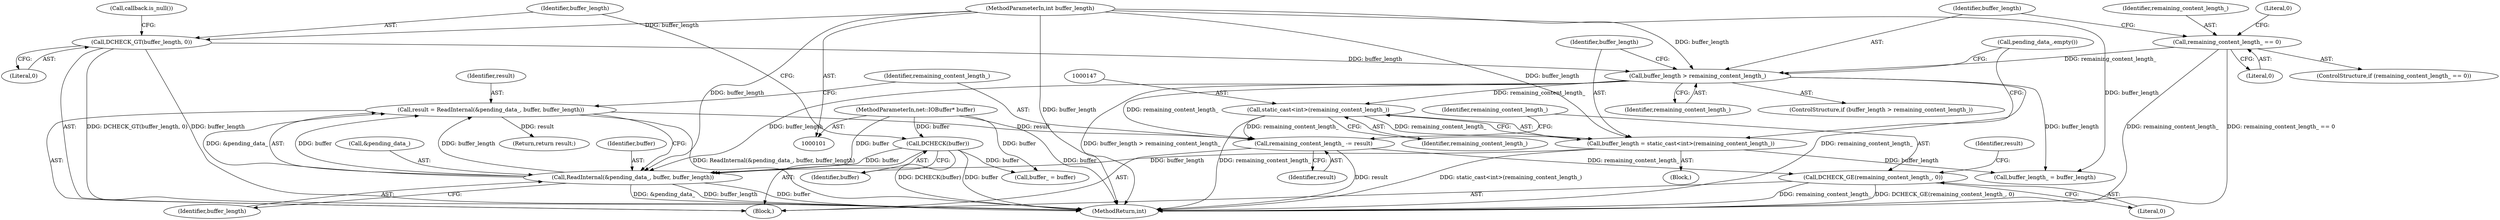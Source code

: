 digraph "0_Chrome_57fb5393bf051c590769c9b5723d5a9f4090a4cc_2@API" {
"1000171" [label="(Call,remaining_content_length_ -= result)"];
"1000164" [label="(Call,result = ReadInternal(&pending_data_, buffer, buffer_length))"];
"1000166" [label="(Call,ReadInternal(&pending_data_, buffer, buffer_length))"];
"1000117" [label="(Call,DCHECK(buffer))"];
"1000102" [label="(MethodParameterIn,net::IOBuffer* buffer)"];
"1000140" [label="(Call,buffer_length > remaining_content_length_)"];
"1000119" [label="(Call,DCHECK_GT(buffer_length, 0))"];
"1000103" [label="(MethodParameterIn,int buffer_length)"];
"1000133" [label="(Call,remaining_content_length_ == 0)"];
"1000144" [label="(Call,buffer_length = static_cast<int>(remaining_content_length_))"];
"1000146" [label="(Call,static_cast<int>(remaining_content_length_))"];
"1000174" [label="(Call,DCHECK_GE(remaining_content_length_, 0))"];
"1000171" [label="(Call,remaining_content_length_ -= result)"];
"1000103" [label="(MethodParameterIn,int buffer_length)"];
"1000134" [label="(Identifier,remaining_content_length_)"];
"1000140" [label="(Call,buffer_length > remaining_content_length_)"];
"1000119" [label="(Call,DCHECK_GT(buffer_length, 0))"];
"1000148" [label="(Identifier,remaining_content_length_)"];
"1000135" [label="(Literal,0)"];
"1000167" [label="(Call,&pending_data_)"];
"1000141" [label="(Identifier,buffer_length)"];
"1000143" [label="(Block,)"];
"1000155" [label="(Call,buffer_length_ = buffer_length)"];
"1000165" [label="(Identifier,result)"];
"1000172" [label="(Identifier,remaining_content_length_)"];
"1000174" [label="(Call,DCHECK_GE(remaining_content_length_, 0))"];
"1000170" [label="(Identifier,buffer_length)"];
"1000166" [label="(Call,ReadInternal(&pending_data_, buffer, buffer_length))"];
"1000146" [label="(Call,static_cast<int>(remaining_content_length_))"];
"1000179" [label="(MethodReturn,int)"];
"1000144" [label="(Call,buffer_length = static_cast<int>(remaining_content_length_))"];
"1000177" [label="(Return,return result;)"];
"1000124" [label="(Call,callback.is_null())"];
"1000173" [label="(Identifier,result)"];
"1000152" [label="(Call,buffer_ = buffer)"];
"1000164" [label="(Call,result = ReadInternal(&pending_data_, buffer, buffer_length))"];
"1000121" [label="(Literal,0)"];
"1000176" [label="(Literal,0)"];
"1000118" [label="(Identifier,buffer)"];
"1000138" [label="(Literal,0)"];
"1000145" [label="(Identifier,buffer_length)"];
"1000169" [label="(Identifier,buffer)"];
"1000178" [label="(Identifier,result)"];
"1000139" [label="(ControlStructure,if (buffer_length > remaining_content_length_))"];
"1000132" [label="(ControlStructure,if (remaining_content_length_ == 0))"];
"1000120" [label="(Identifier,buffer_length)"];
"1000102" [label="(MethodParameterIn,net::IOBuffer* buffer)"];
"1000175" [label="(Identifier,remaining_content_length_)"];
"1000117" [label="(Call,DCHECK(buffer))"];
"1000105" [label="(Block,)"];
"1000142" [label="(Identifier,remaining_content_length_)"];
"1000133" [label="(Call,remaining_content_length_ == 0)"];
"1000150" [label="(Call,pending_data_.empty())"];
"1000171" -> "1000105"  [label="AST: "];
"1000171" -> "1000173"  [label="CFG: "];
"1000172" -> "1000171"  [label="AST: "];
"1000173" -> "1000171"  [label="AST: "];
"1000175" -> "1000171"  [label="CFG: "];
"1000171" -> "1000179"  [label="DDG: result"];
"1000164" -> "1000171"  [label="DDG: result"];
"1000140" -> "1000171"  [label="DDG: remaining_content_length_"];
"1000146" -> "1000171"  [label="DDG: remaining_content_length_"];
"1000171" -> "1000174"  [label="DDG: remaining_content_length_"];
"1000164" -> "1000105"  [label="AST: "];
"1000164" -> "1000166"  [label="CFG: "];
"1000165" -> "1000164"  [label="AST: "];
"1000166" -> "1000164"  [label="AST: "];
"1000172" -> "1000164"  [label="CFG: "];
"1000164" -> "1000179"  [label="DDG: ReadInternal(&pending_data_, buffer, buffer_length)"];
"1000166" -> "1000164"  [label="DDG: &pending_data_"];
"1000166" -> "1000164"  [label="DDG: buffer"];
"1000166" -> "1000164"  [label="DDG: buffer_length"];
"1000164" -> "1000177"  [label="DDG: result"];
"1000166" -> "1000170"  [label="CFG: "];
"1000167" -> "1000166"  [label="AST: "];
"1000169" -> "1000166"  [label="AST: "];
"1000170" -> "1000166"  [label="AST: "];
"1000166" -> "1000179"  [label="DDG: buffer"];
"1000166" -> "1000179"  [label="DDG: &pending_data_"];
"1000166" -> "1000179"  [label="DDG: buffer_length"];
"1000117" -> "1000166"  [label="DDG: buffer"];
"1000102" -> "1000166"  [label="DDG: buffer"];
"1000140" -> "1000166"  [label="DDG: buffer_length"];
"1000144" -> "1000166"  [label="DDG: buffer_length"];
"1000103" -> "1000166"  [label="DDG: buffer_length"];
"1000117" -> "1000105"  [label="AST: "];
"1000117" -> "1000118"  [label="CFG: "];
"1000118" -> "1000117"  [label="AST: "];
"1000120" -> "1000117"  [label="CFG: "];
"1000117" -> "1000179"  [label="DDG: buffer"];
"1000117" -> "1000179"  [label="DDG: DCHECK(buffer)"];
"1000102" -> "1000117"  [label="DDG: buffer"];
"1000117" -> "1000152"  [label="DDG: buffer"];
"1000102" -> "1000101"  [label="AST: "];
"1000102" -> "1000179"  [label="DDG: buffer"];
"1000102" -> "1000152"  [label="DDG: buffer"];
"1000140" -> "1000139"  [label="AST: "];
"1000140" -> "1000142"  [label="CFG: "];
"1000141" -> "1000140"  [label="AST: "];
"1000142" -> "1000140"  [label="AST: "];
"1000145" -> "1000140"  [label="CFG: "];
"1000150" -> "1000140"  [label="CFG: "];
"1000140" -> "1000179"  [label="DDG: remaining_content_length_"];
"1000140" -> "1000179"  [label="DDG: buffer_length > remaining_content_length_"];
"1000119" -> "1000140"  [label="DDG: buffer_length"];
"1000103" -> "1000140"  [label="DDG: buffer_length"];
"1000133" -> "1000140"  [label="DDG: remaining_content_length_"];
"1000140" -> "1000146"  [label="DDG: remaining_content_length_"];
"1000140" -> "1000155"  [label="DDG: buffer_length"];
"1000119" -> "1000105"  [label="AST: "];
"1000119" -> "1000121"  [label="CFG: "];
"1000120" -> "1000119"  [label="AST: "];
"1000121" -> "1000119"  [label="AST: "];
"1000124" -> "1000119"  [label="CFG: "];
"1000119" -> "1000179"  [label="DDG: DCHECK_GT(buffer_length, 0)"];
"1000119" -> "1000179"  [label="DDG: buffer_length"];
"1000103" -> "1000119"  [label="DDG: buffer_length"];
"1000103" -> "1000101"  [label="AST: "];
"1000103" -> "1000179"  [label="DDG: buffer_length"];
"1000103" -> "1000144"  [label="DDG: buffer_length"];
"1000103" -> "1000155"  [label="DDG: buffer_length"];
"1000133" -> "1000132"  [label="AST: "];
"1000133" -> "1000135"  [label="CFG: "];
"1000134" -> "1000133"  [label="AST: "];
"1000135" -> "1000133"  [label="AST: "];
"1000138" -> "1000133"  [label="CFG: "];
"1000141" -> "1000133"  [label="CFG: "];
"1000133" -> "1000179"  [label="DDG: remaining_content_length_"];
"1000133" -> "1000179"  [label="DDG: remaining_content_length_ == 0"];
"1000144" -> "1000143"  [label="AST: "];
"1000144" -> "1000146"  [label="CFG: "];
"1000145" -> "1000144"  [label="AST: "];
"1000146" -> "1000144"  [label="AST: "];
"1000150" -> "1000144"  [label="CFG: "];
"1000144" -> "1000179"  [label="DDG: static_cast<int>(remaining_content_length_)"];
"1000146" -> "1000144"  [label="DDG: remaining_content_length_"];
"1000144" -> "1000155"  [label="DDG: buffer_length"];
"1000146" -> "1000148"  [label="CFG: "];
"1000147" -> "1000146"  [label="AST: "];
"1000148" -> "1000146"  [label="AST: "];
"1000146" -> "1000179"  [label="DDG: remaining_content_length_"];
"1000174" -> "1000105"  [label="AST: "];
"1000174" -> "1000176"  [label="CFG: "];
"1000175" -> "1000174"  [label="AST: "];
"1000176" -> "1000174"  [label="AST: "];
"1000178" -> "1000174"  [label="CFG: "];
"1000174" -> "1000179"  [label="DDG: DCHECK_GE(remaining_content_length_, 0)"];
"1000174" -> "1000179"  [label="DDG: remaining_content_length_"];
}
